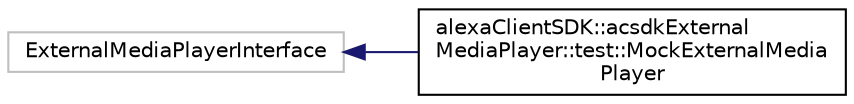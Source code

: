 digraph "Graphical Class Hierarchy"
{
 // LATEX_PDF_SIZE
  edge [fontname="Helvetica",fontsize="10",labelfontname="Helvetica",labelfontsize="10"];
  node [fontname="Helvetica",fontsize="10",shape=record];
  rankdir="LR";
  Node1046 [label="ExternalMediaPlayerInterface",height=0.2,width=0.4,color="grey75", fillcolor="white", style="filled",tooltip=" "];
  Node1046 -> Node0 [dir="back",color="midnightblue",fontsize="10",style="solid",fontname="Helvetica"];
  Node0 [label="alexaClientSDK::acsdkExternal\lMediaPlayer::test::MockExternalMedia\lPlayer",height=0.2,width=0.4,color="black", fillcolor="white", style="filled",URL="$classalexa_client_s_d_k_1_1acsdk_external_media_player_1_1test_1_1_mock_external_media_player.html",tooltip=" "];
}
